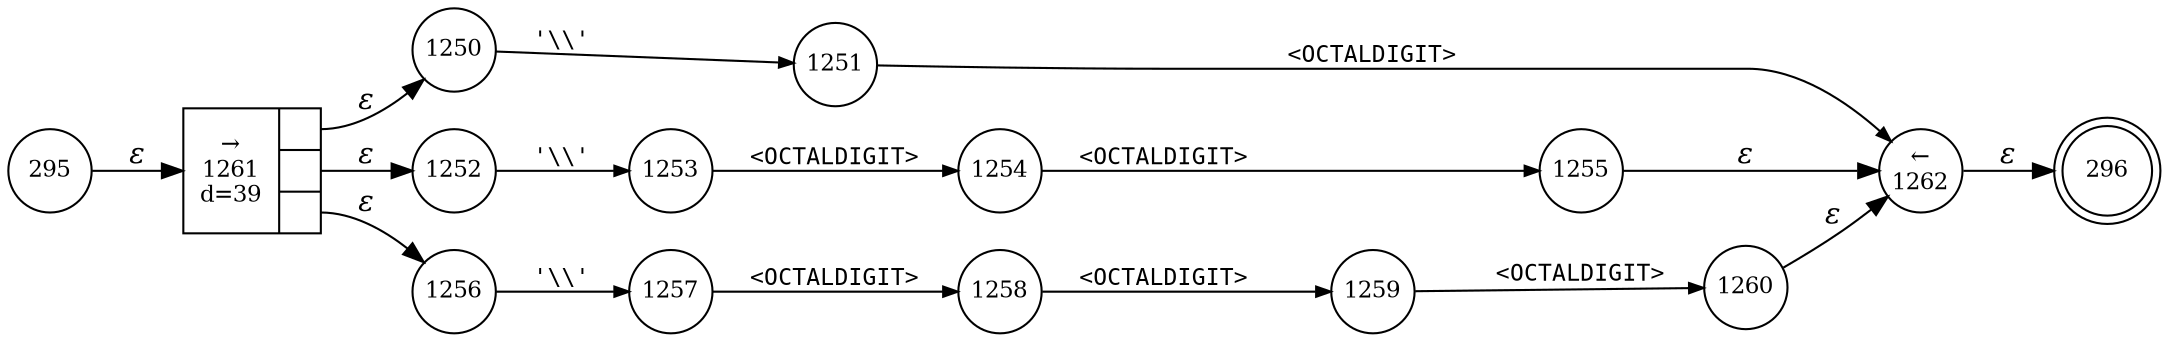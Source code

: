 digraph ATN {
rankdir=LR;
s296[fontsize=11, label="296", shape=doublecircle, fixedsize=true, width=.6];
s1250[fontsize=11,label="1250", shape=circle, fixedsize=true, width=.55, peripheries=1];
s1251[fontsize=11,label="1251", shape=circle, fixedsize=true, width=.55, peripheries=1];
s1252[fontsize=11,label="1252", shape=circle, fixedsize=true, width=.55, peripheries=1];
s1253[fontsize=11,label="1253", shape=circle, fixedsize=true, width=.55, peripheries=1];
s1254[fontsize=11,label="1254", shape=circle, fixedsize=true, width=.55, peripheries=1];
s295[fontsize=11,label="295", shape=circle, fixedsize=true, width=.55, peripheries=1];
s1255[fontsize=11,label="1255", shape=circle, fixedsize=true, width=.55, peripheries=1];
s1256[fontsize=11,label="1256", shape=circle, fixedsize=true, width=.55, peripheries=1];
s1257[fontsize=11,label="1257", shape=circle, fixedsize=true, width=.55, peripheries=1];
s1258[fontsize=11,label="1258", shape=circle, fixedsize=true, width=.55, peripheries=1];
s1259[fontsize=11,label="1259", shape=circle, fixedsize=true, width=.55, peripheries=1];
s1260[fontsize=11,label="1260", shape=circle, fixedsize=true, width=.55, peripheries=1];
s1261[fontsize=11,label="{&rarr;\n1261\nd=39|{<p0>|<p1>|<p2>}}", shape=record, fixedsize=false, peripheries=1];
s1262[fontsize=11,label="&larr;\n1262", shape=circle, fixedsize=true, width=.55, peripheries=1];
s295 -> s1261 [fontname="Times-Italic", label="&epsilon;"];
s1261:p0 -> s1250 [fontname="Times-Italic", label="&epsilon;"];
s1261:p1 -> s1252 [fontname="Times-Italic", label="&epsilon;"];
s1261:p2 -> s1256 [fontname="Times-Italic", label="&epsilon;"];
s1250 -> s1251 [fontsize=11, fontname="Courier", arrowsize=.7, label = "'\\\\'", arrowhead = normal];
s1252 -> s1253 [fontsize=11, fontname="Courier", arrowsize=.7, label = "'\\\\'", arrowhead = normal];
s1256 -> s1257 [fontsize=11, fontname="Courier", arrowsize=.7, label = "'\\\\'", arrowhead = normal];
s1251 -> s1262 [fontsize=11, fontname="Courier", arrowsize=.7, label = "<OCTALDIGIT>", arrowhead = normal];
s1253 -> s1254 [fontsize=11, fontname="Courier", arrowsize=.7, label = "<OCTALDIGIT>", arrowhead = normal];
s1257 -> s1258 [fontsize=11, fontname="Courier", arrowsize=.7, label = "<OCTALDIGIT>", arrowhead = normal];
s1262 -> s296 [fontname="Times-Italic", label="&epsilon;"];
s1254 -> s1255 [fontsize=11, fontname="Courier", arrowsize=.7, label = "<OCTALDIGIT>", arrowhead = normal];
s1258 -> s1259 [fontsize=11, fontname="Courier", arrowsize=.7, label = "<OCTALDIGIT>", arrowhead = normal];
s1255 -> s1262 [fontname="Times-Italic", label="&epsilon;"];
s1259 -> s1260 [fontsize=11, fontname="Courier", arrowsize=.7, label = "<OCTALDIGIT>", arrowhead = normal];
s1260 -> s1262 [fontname="Times-Italic", label="&epsilon;"];
}